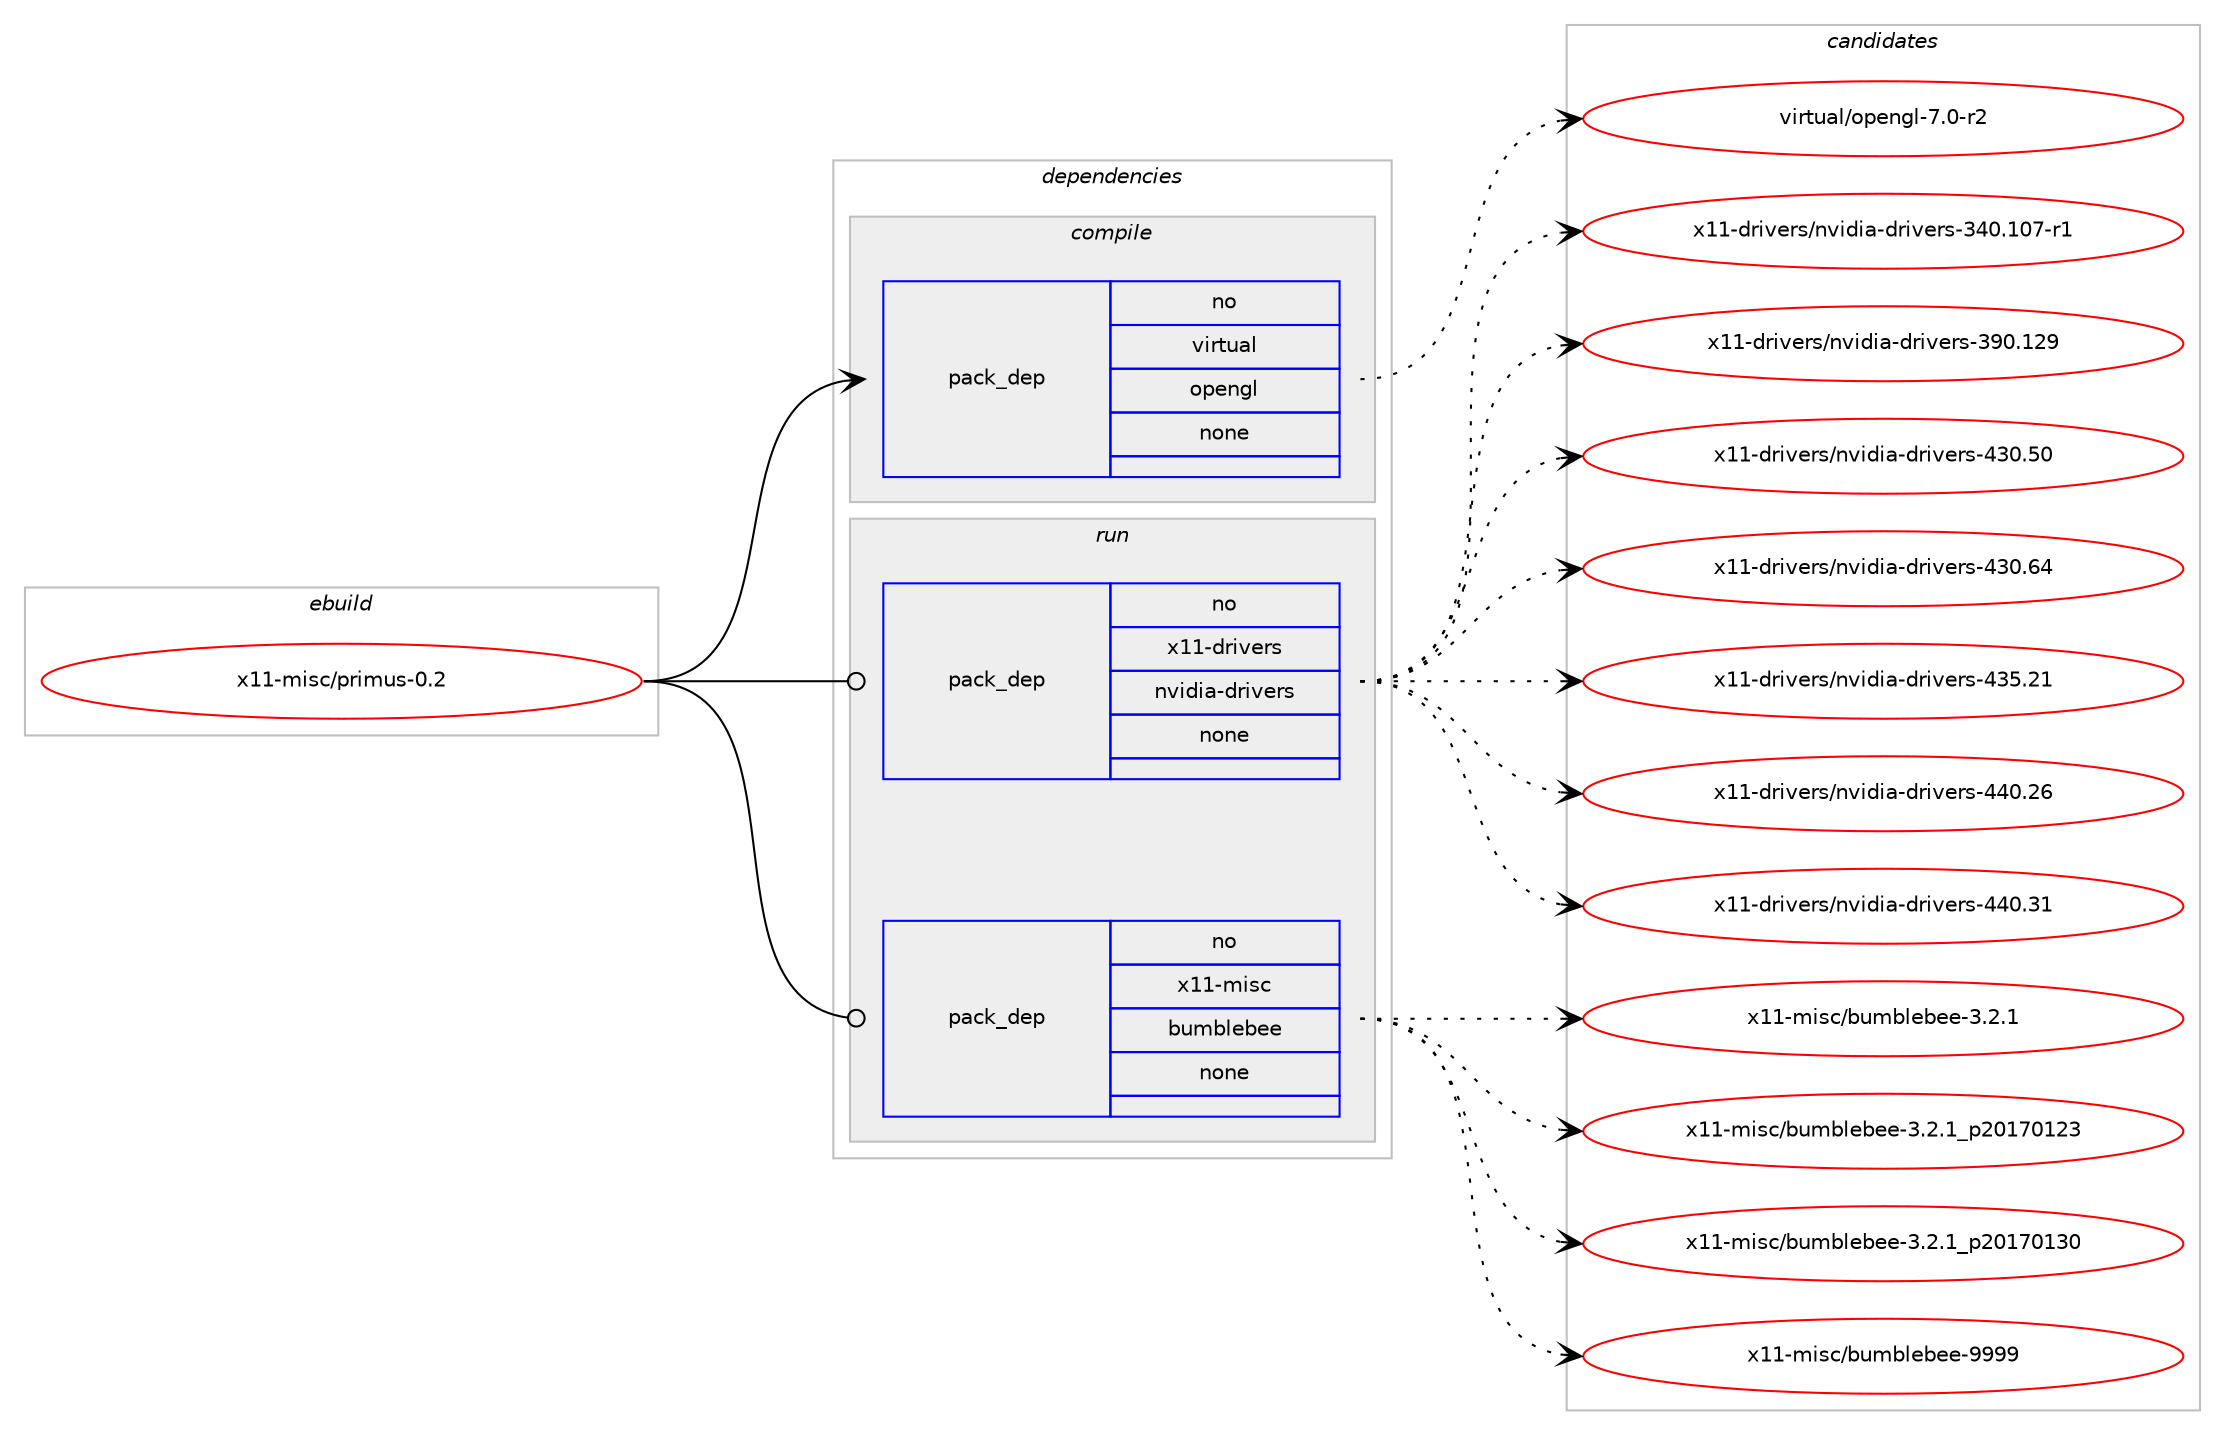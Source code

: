 digraph prolog {

# *************
# Graph options
# *************

newrank=true;
concentrate=true;
compound=true;
graph [rankdir=LR,fontname=Helvetica,fontsize=10,ranksep=1.5];#, ranksep=2.5, nodesep=0.2];
edge  [arrowhead=vee];
node  [fontname=Helvetica,fontsize=10];

# **********
# The ebuild
# **********

subgraph cluster_leftcol {
color=gray;
rank=same;
label=<<i>ebuild</i>>;
id [label="x11-misc/primus-0.2", color=red, width=4, href="../x11-misc/primus-0.2.svg"];
}

# ****************
# The dependencies
# ****************

subgraph cluster_midcol {
color=gray;
label=<<i>dependencies</i>>;
subgraph cluster_compile {
fillcolor="#eeeeee";
style=filled;
label=<<i>compile</i>>;
subgraph pack683518 {
dependency920091 [label=<<TABLE BORDER="0" CELLBORDER="1" CELLSPACING="0" CELLPADDING="4" WIDTH="220"><TR><TD ROWSPAN="6" CELLPADDING="30">pack_dep</TD></TR><TR><TD WIDTH="110">no</TD></TR><TR><TD>virtual</TD></TR><TR><TD>opengl</TD></TR><TR><TD>none</TD></TR><TR><TD></TD></TR></TABLE>>, shape=none, color=blue];
}
id:e -> dependency920091:w [weight=20,style="solid",arrowhead="vee"];
}
subgraph cluster_compileandrun {
fillcolor="#eeeeee";
style=filled;
label=<<i>compile and run</i>>;
}
subgraph cluster_run {
fillcolor="#eeeeee";
style=filled;
label=<<i>run</i>>;
subgraph pack683519 {
dependency920092 [label=<<TABLE BORDER="0" CELLBORDER="1" CELLSPACING="0" CELLPADDING="4" WIDTH="220"><TR><TD ROWSPAN="6" CELLPADDING="30">pack_dep</TD></TR><TR><TD WIDTH="110">no</TD></TR><TR><TD>x11-drivers</TD></TR><TR><TD>nvidia-drivers</TD></TR><TR><TD>none</TD></TR><TR><TD></TD></TR></TABLE>>, shape=none, color=blue];
}
id:e -> dependency920092:w [weight=20,style="solid",arrowhead="odot"];
subgraph pack683520 {
dependency920093 [label=<<TABLE BORDER="0" CELLBORDER="1" CELLSPACING="0" CELLPADDING="4" WIDTH="220"><TR><TD ROWSPAN="6" CELLPADDING="30">pack_dep</TD></TR><TR><TD WIDTH="110">no</TD></TR><TR><TD>x11-misc</TD></TR><TR><TD>bumblebee</TD></TR><TR><TD>none</TD></TR><TR><TD></TD></TR></TABLE>>, shape=none, color=blue];
}
id:e -> dependency920093:w [weight=20,style="solid",arrowhead="odot"];
}
}

# **************
# The candidates
# **************

subgraph cluster_choices {
rank=same;
color=gray;
label=<<i>candidates</i>>;

subgraph choice683518 {
color=black;
nodesep=1;
choice1181051141161179710847111112101110103108455546484511450 [label="virtual/opengl-7.0-r2", color=red, width=4,href="../virtual/opengl-7.0-r2.svg"];
dependency920091:e -> choice1181051141161179710847111112101110103108455546484511450:w [style=dotted,weight="100"];
}
subgraph choice683519 {
color=black;
nodesep=1;
choice12049494510011410511810111411547110118105100105974510011410511810111411545515248464948554511449 [label="x11-drivers/nvidia-drivers-340.107-r1", color=red, width=4,href="../x11-drivers/nvidia-drivers-340.107-r1.svg"];
choice1204949451001141051181011141154711011810510010597451001141051181011141154551574846495057 [label="x11-drivers/nvidia-drivers-390.129", color=red, width=4,href="../x11-drivers/nvidia-drivers-390.129.svg"];
choice12049494510011410511810111411547110118105100105974510011410511810111411545525148465348 [label="x11-drivers/nvidia-drivers-430.50", color=red, width=4,href="../x11-drivers/nvidia-drivers-430.50.svg"];
choice12049494510011410511810111411547110118105100105974510011410511810111411545525148465452 [label="x11-drivers/nvidia-drivers-430.64", color=red, width=4,href="../x11-drivers/nvidia-drivers-430.64.svg"];
choice12049494510011410511810111411547110118105100105974510011410511810111411545525153465049 [label="x11-drivers/nvidia-drivers-435.21", color=red, width=4,href="../x11-drivers/nvidia-drivers-435.21.svg"];
choice12049494510011410511810111411547110118105100105974510011410511810111411545525248465054 [label="x11-drivers/nvidia-drivers-440.26", color=red, width=4,href="../x11-drivers/nvidia-drivers-440.26.svg"];
choice12049494510011410511810111411547110118105100105974510011410511810111411545525248465149 [label="x11-drivers/nvidia-drivers-440.31", color=red, width=4,href="../x11-drivers/nvidia-drivers-440.31.svg"];
dependency920092:e -> choice12049494510011410511810111411547110118105100105974510011410511810111411545515248464948554511449:w [style=dotted,weight="100"];
dependency920092:e -> choice1204949451001141051181011141154711011810510010597451001141051181011141154551574846495057:w [style=dotted,weight="100"];
dependency920092:e -> choice12049494510011410511810111411547110118105100105974510011410511810111411545525148465348:w [style=dotted,weight="100"];
dependency920092:e -> choice12049494510011410511810111411547110118105100105974510011410511810111411545525148465452:w [style=dotted,weight="100"];
dependency920092:e -> choice12049494510011410511810111411547110118105100105974510011410511810111411545525153465049:w [style=dotted,weight="100"];
dependency920092:e -> choice12049494510011410511810111411547110118105100105974510011410511810111411545525248465054:w [style=dotted,weight="100"];
dependency920092:e -> choice12049494510011410511810111411547110118105100105974510011410511810111411545525248465149:w [style=dotted,weight="100"];
}
subgraph choice683520 {
color=black;
nodesep=1;
choice1204949451091051159947981171099810810198101101455146504649 [label="x11-misc/bumblebee-3.2.1", color=red, width=4,href="../x11-misc/bumblebee-3.2.1.svg"];
choice1204949451091051159947981171099810810198101101455146504649951125048495548495051 [label="x11-misc/bumblebee-3.2.1_p20170123", color=red, width=4,href="../x11-misc/bumblebee-3.2.1_p20170123.svg"];
choice1204949451091051159947981171099810810198101101455146504649951125048495548495148 [label="x11-misc/bumblebee-3.2.1_p20170130", color=red, width=4,href="../x11-misc/bumblebee-3.2.1_p20170130.svg"];
choice12049494510910511599479811710998108101981011014557575757 [label="x11-misc/bumblebee-9999", color=red, width=4,href="../x11-misc/bumblebee-9999.svg"];
dependency920093:e -> choice1204949451091051159947981171099810810198101101455146504649:w [style=dotted,weight="100"];
dependency920093:e -> choice1204949451091051159947981171099810810198101101455146504649951125048495548495051:w [style=dotted,weight="100"];
dependency920093:e -> choice1204949451091051159947981171099810810198101101455146504649951125048495548495148:w [style=dotted,weight="100"];
dependency920093:e -> choice12049494510910511599479811710998108101981011014557575757:w [style=dotted,weight="100"];
}
}

}
